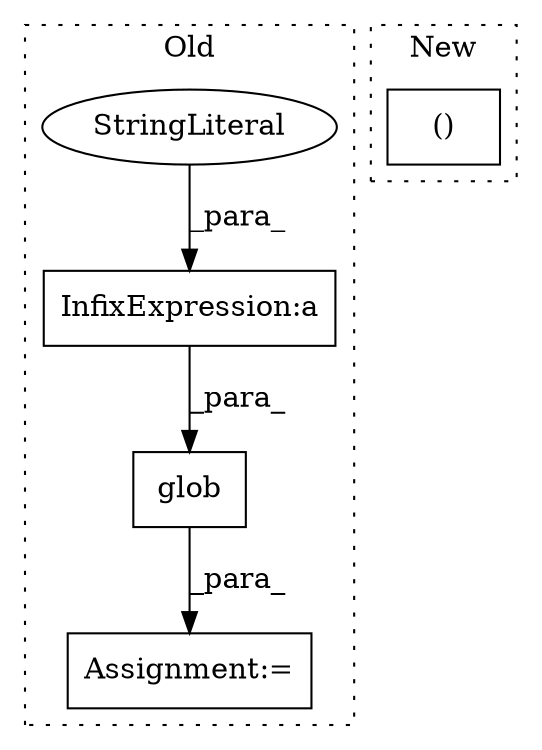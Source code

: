 digraph G {
subgraph cluster0 {
1 [label="glob" a="32" s="4151,4195" l="5,1" shape="box"];
3 [label="Assignment:=" a="7" s="4145" l="1" shape="box"];
4 [label="InfixExpression:a" a="27" s="4188" l="3" shape="box"];
5 [label="StringLiteral" a="45" s="4191" l="4" shape="ellipse"];
label = "Old";
style="dotted";
}
subgraph cluster1 {
2 [label="()" a="106" s="6396" l="29" shape="box"];
label = "New";
style="dotted";
}
1 -> 3 [label="_para_"];
4 -> 1 [label="_para_"];
5 -> 4 [label="_para_"];
}